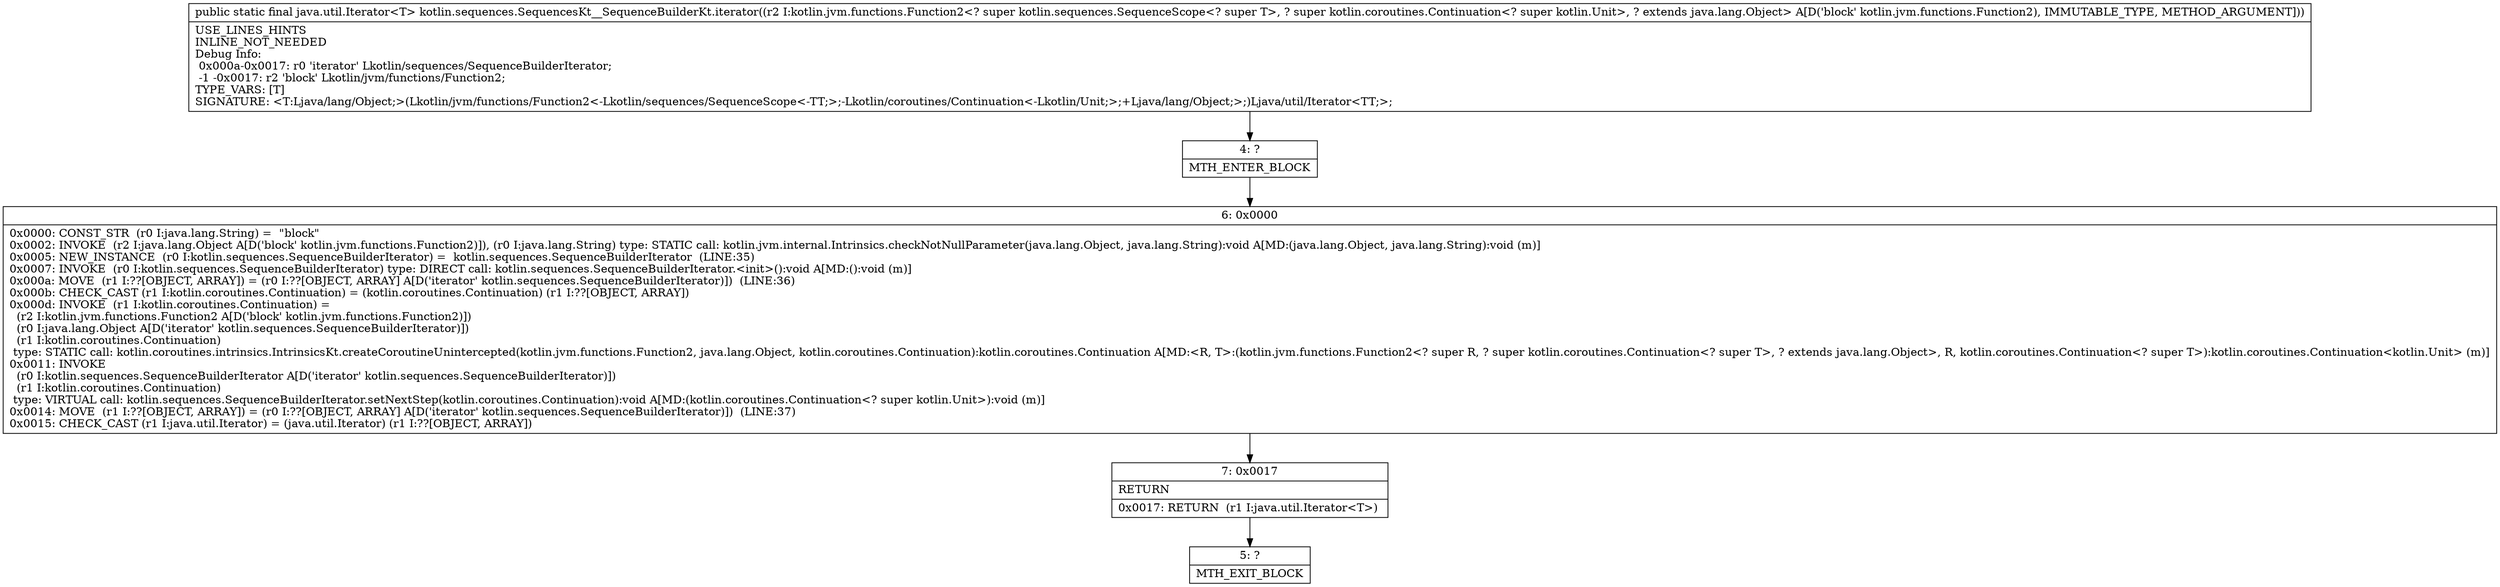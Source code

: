 digraph "CFG forkotlin.sequences.SequencesKt__SequenceBuilderKt.iterator(Lkotlin\/jvm\/functions\/Function2;)Ljava\/util\/Iterator;" {
Node_4 [shape=record,label="{4\:\ ?|MTH_ENTER_BLOCK\l}"];
Node_6 [shape=record,label="{6\:\ 0x0000|0x0000: CONST_STR  (r0 I:java.lang.String) =  \"block\" \l0x0002: INVOKE  (r2 I:java.lang.Object A[D('block' kotlin.jvm.functions.Function2)]), (r0 I:java.lang.String) type: STATIC call: kotlin.jvm.internal.Intrinsics.checkNotNullParameter(java.lang.Object, java.lang.String):void A[MD:(java.lang.Object, java.lang.String):void (m)]\l0x0005: NEW_INSTANCE  (r0 I:kotlin.sequences.SequenceBuilderIterator) =  kotlin.sequences.SequenceBuilderIterator  (LINE:35)\l0x0007: INVOKE  (r0 I:kotlin.sequences.SequenceBuilderIterator) type: DIRECT call: kotlin.sequences.SequenceBuilderIterator.\<init\>():void A[MD:():void (m)]\l0x000a: MOVE  (r1 I:??[OBJECT, ARRAY]) = (r0 I:??[OBJECT, ARRAY] A[D('iterator' kotlin.sequences.SequenceBuilderIterator)])  (LINE:36)\l0x000b: CHECK_CAST (r1 I:kotlin.coroutines.Continuation) = (kotlin.coroutines.Continuation) (r1 I:??[OBJECT, ARRAY]) \l0x000d: INVOKE  (r1 I:kotlin.coroutines.Continuation) = \l  (r2 I:kotlin.jvm.functions.Function2 A[D('block' kotlin.jvm.functions.Function2)])\l  (r0 I:java.lang.Object A[D('iterator' kotlin.sequences.SequenceBuilderIterator)])\l  (r1 I:kotlin.coroutines.Continuation)\l type: STATIC call: kotlin.coroutines.intrinsics.IntrinsicsKt.createCoroutineUnintercepted(kotlin.jvm.functions.Function2, java.lang.Object, kotlin.coroutines.Continuation):kotlin.coroutines.Continuation A[MD:\<R, T\>:(kotlin.jvm.functions.Function2\<? super R, ? super kotlin.coroutines.Continuation\<? super T\>, ? extends java.lang.Object\>, R, kotlin.coroutines.Continuation\<? super T\>):kotlin.coroutines.Continuation\<kotlin.Unit\> (m)]\l0x0011: INVOKE  \l  (r0 I:kotlin.sequences.SequenceBuilderIterator A[D('iterator' kotlin.sequences.SequenceBuilderIterator)])\l  (r1 I:kotlin.coroutines.Continuation)\l type: VIRTUAL call: kotlin.sequences.SequenceBuilderIterator.setNextStep(kotlin.coroutines.Continuation):void A[MD:(kotlin.coroutines.Continuation\<? super kotlin.Unit\>):void (m)]\l0x0014: MOVE  (r1 I:??[OBJECT, ARRAY]) = (r0 I:??[OBJECT, ARRAY] A[D('iterator' kotlin.sequences.SequenceBuilderIterator)])  (LINE:37)\l0x0015: CHECK_CAST (r1 I:java.util.Iterator) = (java.util.Iterator) (r1 I:??[OBJECT, ARRAY]) \l}"];
Node_7 [shape=record,label="{7\:\ 0x0017|RETURN\l|0x0017: RETURN  (r1 I:java.util.Iterator\<T\>) \l}"];
Node_5 [shape=record,label="{5\:\ ?|MTH_EXIT_BLOCK\l}"];
MethodNode[shape=record,label="{public static final java.util.Iterator\<T\> kotlin.sequences.SequencesKt__SequenceBuilderKt.iterator((r2 I:kotlin.jvm.functions.Function2\<? super kotlin.sequences.SequenceScope\<? super T\>, ? super kotlin.coroutines.Continuation\<? super kotlin.Unit\>, ? extends java.lang.Object\> A[D('block' kotlin.jvm.functions.Function2), IMMUTABLE_TYPE, METHOD_ARGUMENT]))  | USE_LINES_HINTS\lINLINE_NOT_NEEDED\lDebug Info:\l  0x000a\-0x0017: r0 'iterator' Lkotlin\/sequences\/SequenceBuilderIterator;\l  \-1 \-0x0017: r2 'block' Lkotlin\/jvm\/functions\/Function2;\lTYPE_VARS: [T]\lSIGNATURE: \<T:Ljava\/lang\/Object;\>(Lkotlin\/jvm\/functions\/Function2\<\-Lkotlin\/sequences\/SequenceScope\<\-TT;\>;\-Lkotlin\/coroutines\/Continuation\<\-Lkotlin\/Unit;\>;+Ljava\/lang\/Object;\>;)Ljava\/util\/Iterator\<TT;\>;\l}"];
MethodNode -> Node_4;Node_4 -> Node_6;
Node_6 -> Node_7;
Node_7 -> Node_5;
}

